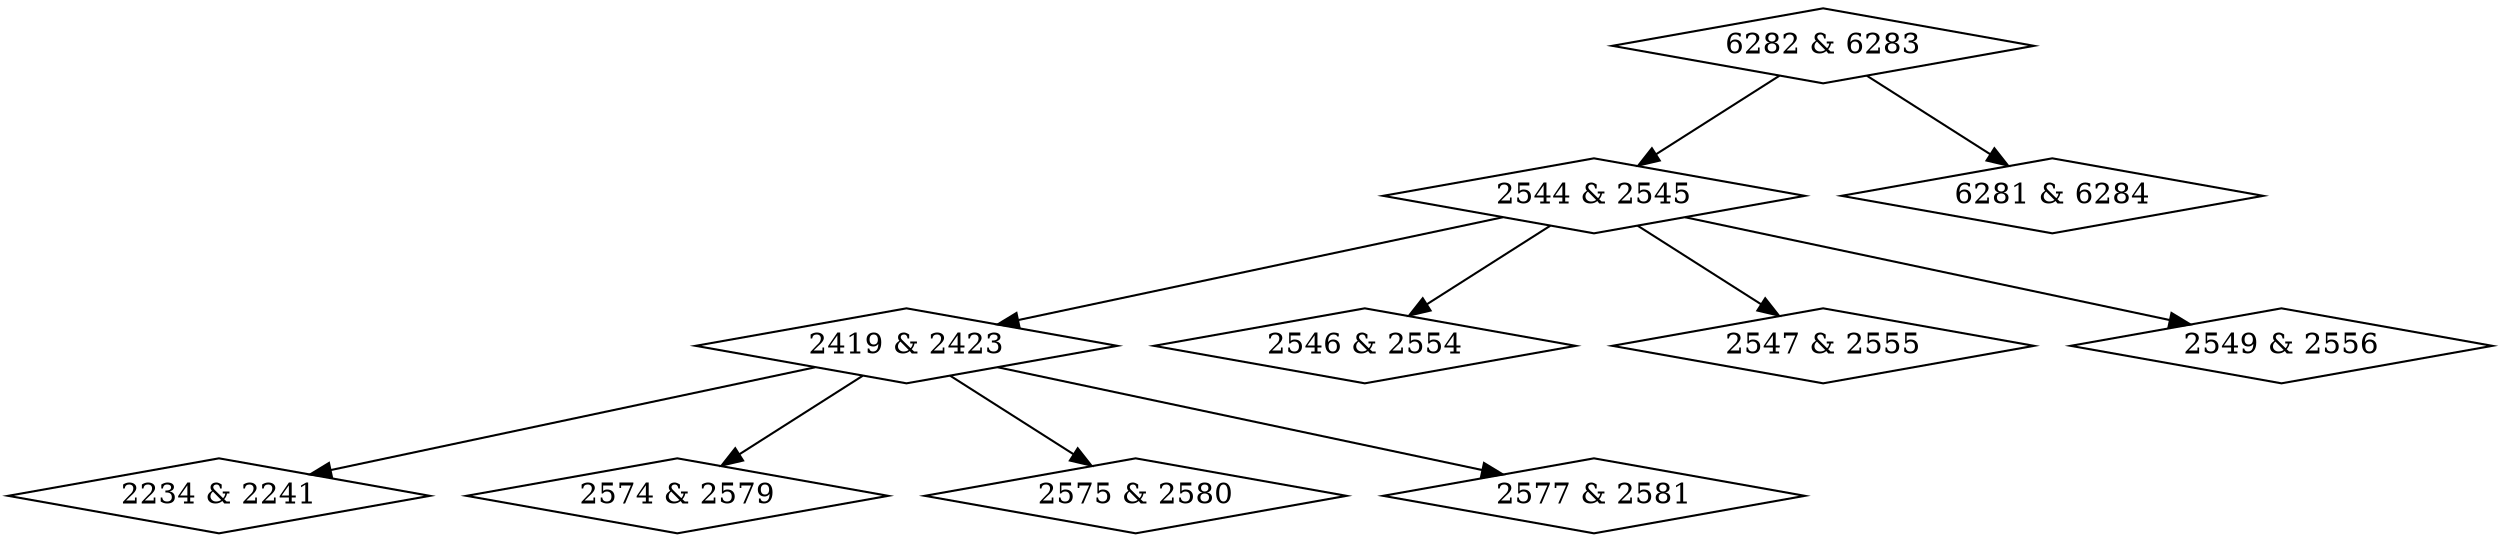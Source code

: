 digraph {
0 [label = "2234 & 2241", shape = diamond];
1 [label = "2419 & 2423", shape = diamond];
2 [label = "2544 & 2545", shape = diamond];
3 [label = "2546 & 2554", shape = diamond];
4 [label = "2547 & 2555", shape = diamond];
5 [label = "2549 & 2556", shape = diamond];
6 [label = "2574 & 2579", shape = diamond];
7 [label = "2575 & 2580", shape = diamond];
8 [label = "2577 & 2581", shape = diamond];
9 [label = "6281 & 6284", shape = diamond];
10 [label = "6282 & 6283", shape = diamond];
1->0;
1->6;
1->7;
1->8;
2->1;
2->3;
2->4;
2->5;
10->2;
10->9;
}
